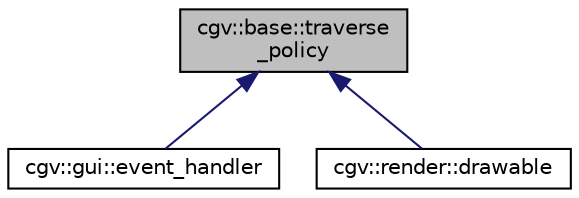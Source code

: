 digraph "cgv::base::traverse_policy"
{
  bgcolor="transparent";
  edge [fontname="Helvetica",fontsize="10",labelfontname="Helvetica",labelfontsize="10"];
  node [fontname="Helvetica",fontsize="10",shape=record];
  Node1 [label="cgv::base::traverse\l_policy",height=0.2,width=0.4,color="black", fillcolor="grey75", style="filled", fontcolor="black"];
  Node1 -> Node2 [dir="back",color="midnightblue",fontsize="10",style="solid",fontname="Helvetica"];
  Node2 [label="cgv::gui::event_handler",height=0.2,width=0.4,color="black",URL="$a00088.html",tooltip="interface for all classes that want to receive events "];
  Node1 -> Node3 [dir="back",color="midnightblue",fontsize="10",style="solid",fontname="Helvetica"];
  Node3 [label="cgv::render::drawable",height=0.2,width=0.4,color="black",URL="$a00226.html"];
}
